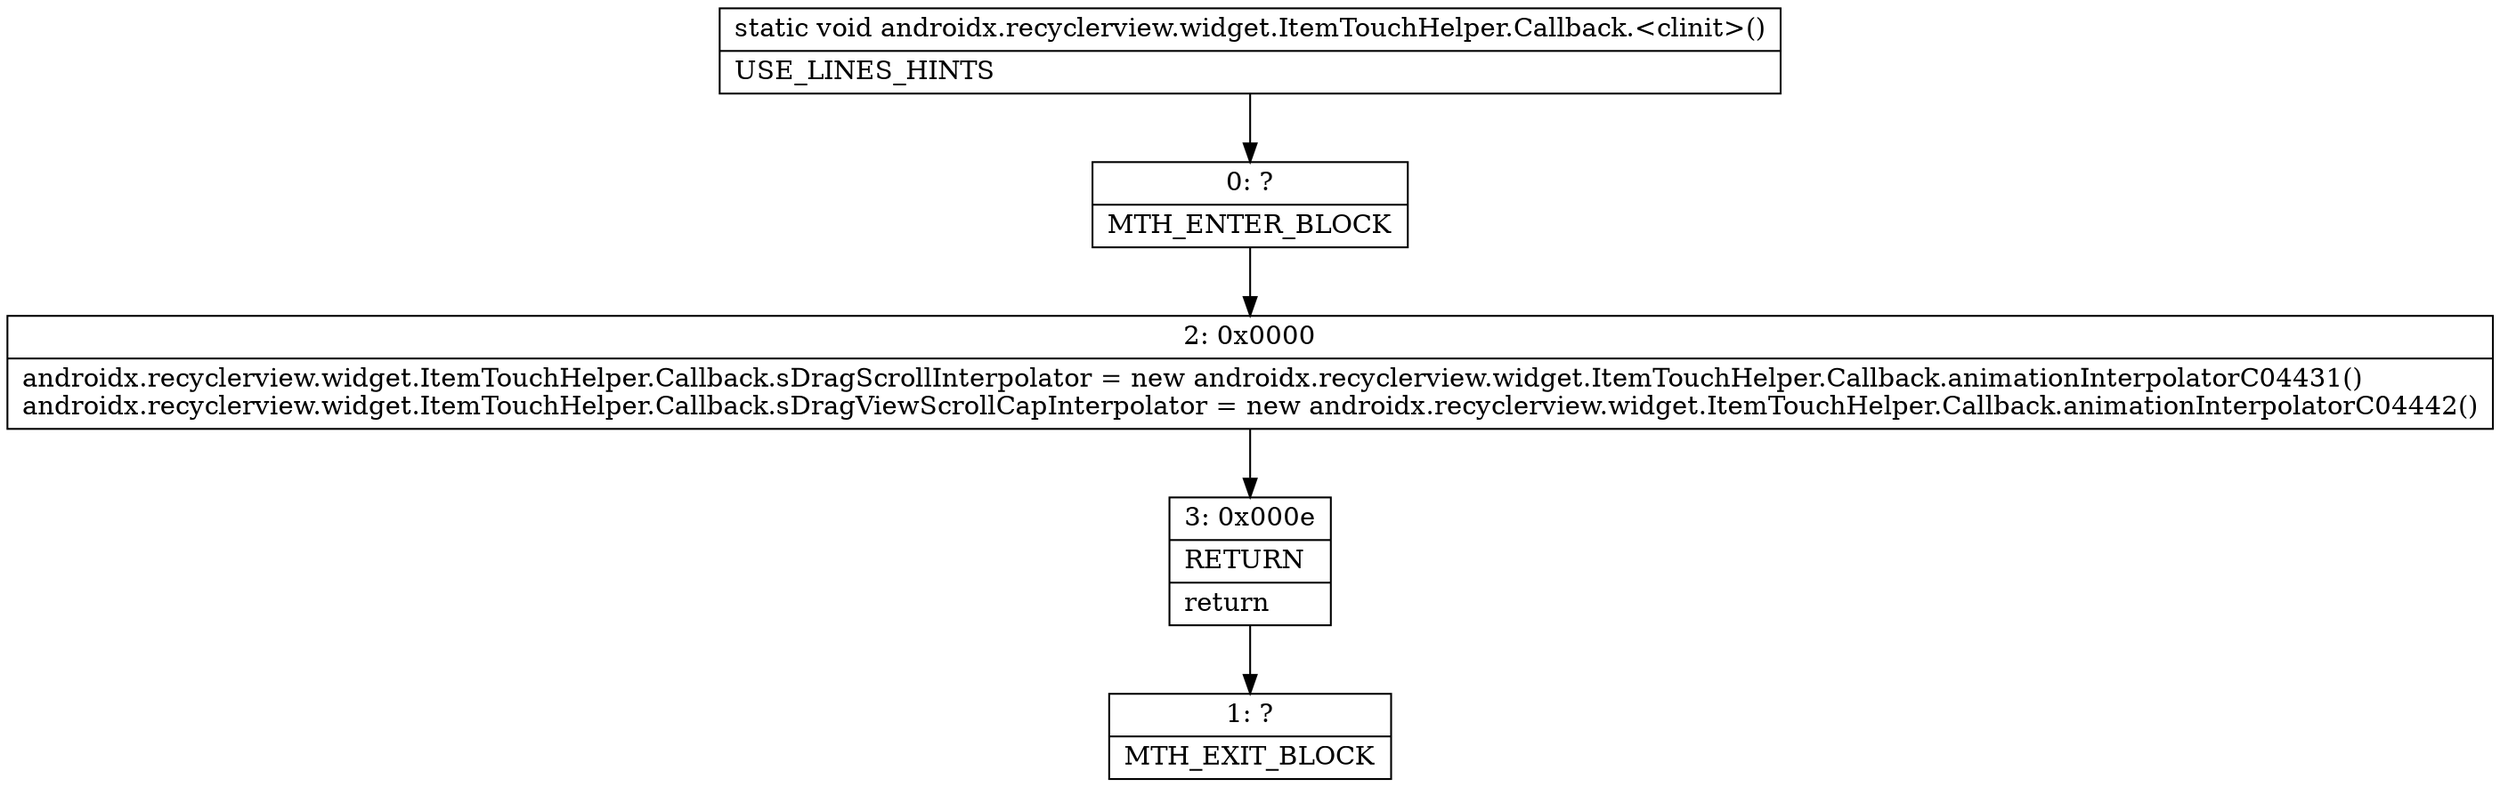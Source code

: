 digraph "CFG forandroidx.recyclerview.widget.ItemTouchHelper.Callback.\<clinit\>()V" {
Node_0 [shape=record,label="{0\:\ ?|MTH_ENTER_BLOCK\l}"];
Node_2 [shape=record,label="{2\:\ 0x0000|androidx.recyclerview.widget.ItemTouchHelper.Callback.sDragScrollInterpolator = new androidx.recyclerview.widget.ItemTouchHelper.Callback.animationInterpolatorC04431()\landroidx.recyclerview.widget.ItemTouchHelper.Callback.sDragViewScrollCapInterpolator = new androidx.recyclerview.widget.ItemTouchHelper.Callback.animationInterpolatorC04442()\l}"];
Node_3 [shape=record,label="{3\:\ 0x000e|RETURN\l|return\l}"];
Node_1 [shape=record,label="{1\:\ ?|MTH_EXIT_BLOCK\l}"];
MethodNode[shape=record,label="{static void androidx.recyclerview.widget.ItemTouchHelper.Callback.\<clinit\>()  | USE_LINES_HINTS\l}"];
MethodNode -> Node_0;Node_0 -> Node_2;
Node_2 -> Node_3;
Node_3 -> Node_1;
}

